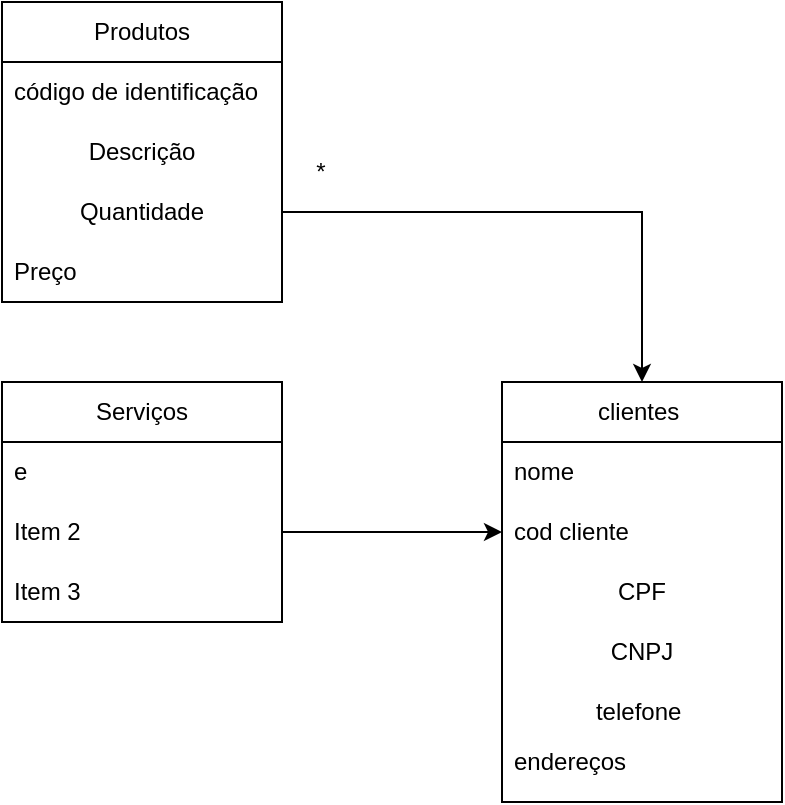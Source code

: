 <mxfile version="24.3.1" type="github">
  <diagram name="Página-1" id="wgDu8bDit7V0Aa7cr1EW">
    <mxGraphModel dx="662" dy="578" grid="1" gridSize="10" guides="1" tooltips="1" connect="1" arrows="1" fold="1" page="1" pageScale="1" pageWidth="827" pageHeight="1169" math="0" shadow="0">
      <root>
        <mxCell id="0" />
        <mxCell id="1" parent="0" />
        <mxCell id="LLCom29C0VGNnL8sZRsR-1" value="Produtos" style="swimlane;fontStyle=0;childLayout=stackLayout;horizontal=1;startSize=30;horizontalStack=0;resizeParent=1;resizeParentMax=0;resizeLast=0;collapsible=1;marginBottom=0;whiteSpace=wrap;html=1;" vertex="1" parent="1">
          <mxGeometry x="270" y="60" width="140" height="150" as="geometry" />
        </mxCell>
        <mxCell id="LLCom29C0VGNnL8sZRsR-2" value="código de identificação" style="text;strokeColor=none;fillColor=none;align=left;verticalAlign=middle;spacingLeft=4;spacingRight=4;overflow=hidden;points=[[0,0.5],[1,0.5]];portConstraint=eastwest;rotatable=0;whiteSpace=wrap;html=1;" vertex="1" parent="LLCom29C0VGNnL8sZRsR-1">
          <mxGeometry y="30" width="140" height="30" as="geometry" />
        </mxCell>
        <mxCell id="LLCom29C0VGNnL8sZRsR-6" value="Descrição" style="text;html=1;align=center;verticalAlign=middle;whiteSpace=wrap;rounded=0;" vertex="1" parent="LLCom29C0VGNnL8sZRsR-1">
          <mxGeometry y="60" width="140" height="30" as="geometry" />
        </mxCell>
        <mxCell id="LLCom29C0VGNnL8sZRsR-7" value="Quantidade" style="text;html=1;align=center;verticalAlign=middle;whiteSpace=wrap;rounded=0;" vertex="1" parent="LLCom29C0VGNnL8sZRsR-1">
          <mxGeometry y="90" width="140" height="30" as="geometry" />
        </mxCell>
        <mxCell id="LLCom29C0VGNnL8sZRsR-4" value="Preço" style="text;strokeColor=none;fillColor=none;align=left;verticalAlign=middle;spacingLeft=4;spacingRight=4;overflow=hidden;points=[[0,0.5],[1,0.5]];portConstraint=eastwest;rotatable=0;whiteSpace=wrap;html=1;" vertex="1" parent="LLCom29C0VGNnL8sZRsR-1">
          <mxGeometry y="120" width="140" height="30" as="geometry" />
        </mxCell>
        <mxCell id="LLCom29C0VGNnL8sZRsR-9" value="*" style="text;html=1;align=center;verticalAlign=middle;resizable=0;points=[];autosize=1;strokeColor=none;fillColor=none;" vertex="1" parent="1">
          <mxGeometry x="414" y="130" width="30" height="30" as="geometry" />
        </mxCell>
        <mxCell id="LLCom29C0VGNnL8sZRsR-10" value="Serviços" style="swimlane;fontStyle=0;childLayout=stackLayout;horizontal=1;startSize=30;horizontalStack=0;resizeParent=1;resizeParentMax=0;resizeLast=0;collapsible=1;marginBottom=0;whiteSpace=wrap;html=1;" vertex="1" parent="1">
          <mxGeometry x="270" y="250" width="140" height="120" as="geometry" />
        </mxCell>
        <mxCell id="LLCom29C0VGNnL8sZRsR-11" value="e" style="text;strokeColor=none;fillColor=none;align=left;verticalAlign=middle;spacingLeft=4;spacingRight=4;overflow=hidden;points=[[0,0.5],[1,0.5]];portConstraint=eastwest;rotatable=0;whiteSpace=wrap;html=1;" vertex="1" parent="LLCom29C0VGNnL8sZRsR-10">
          <mxGeometry y="30" width="140" height="30" as="geometry" />
        </mxCell>
        <mxCell id="LLCom29C0VGNnL8sZRsR-12" value="Item 2" style="text;strokeColor=none;fillColor=none;align=left;verticalAlign=middle;spacingLeft=4;spacingRight=4;overflow=hidden;points=[[0,0.5],[1,0.5]];portConstraint=eastwest;rotatable=0;whiteSpace=wrap;html=1;" vertex="1" parent="LLCom29C0VGNnL8sZRsR-10">
          <mxGeometry y="60" width="140" height="30" as="geometry" />
        </mxCell>
        <mxCell id="LLCom29C0VGNnL8sZRsR-13" value="Item 3" style="text;strokeColor=none;fillColor=none;align=left;verticalAlign=middle;spacingLeft=4;spacingRight=4;overflow=hidden;points=[[0,0.5],[1,0.5]];portConstraint=eastwest;rotatable=0;whiteSpace=wrap;html=1;" vertex="1" parent="LLCom29C0VGNnL8sZRsR-10">
          <mxGeometry y="90" width="140" height="30" as="geometry" />
        </mxCell>
        <mxCell id="LLCom29C0VGNnL8sZRsR-14" value="clientes&amp;nbsp;" style="swimlane;fontStyle=0;childLayout=stackLayout;horizontal=1;startSize=30;horizontalStack=0;resizeParent=1;resizeParentMax=0;resizeLast=0;collapsible=1;marginBottom=0;whiteSpace=wrap;html=1;" vertex="1" parent="1">
          <mxGeometry x="520" y="250" width="140" height="210" as="geometry" />
        </mxCell>
        <mxCell id="LLCom29C0VGNnL8sZRsR-15" value="nome&amp;nbsp;" style="text;strokeColor=none;fillColor=none;align=left;verticalAlign=middle;spacingLeft=4;spacingRight=4;overflow=hidden;points=[[0,0.5],[1,0.5]];portConstraint=eastwest;rotatable=0;whiteSpace=wrap;html=1;" vertex="1" parent="LLCom29C0VGNnL8sZRsR-14">
          <mxGeometry y="30" width="140" height="30" as="geometry" />
        </mxCell>
        <mxCell id="LLCom29C0VGNnL8sZRsR-16" value="cod cliente" style="text;strokeColor=none;fillColor=none;align=left;verticalAlign=middle;spacingLeft=4;spacingRight=4;overflow=hidden;points=[[0,0.5],[1,0.5]];portConstraint=eastwest;rotatable=0;whiteSpace=wrap;html=1;" vertex="1" parent="LLCom29C0VGNnL8sZRsR-14">
          <mxGeometry y="60" width="140" height="30" as="geometry" />
        </mxCell>
        <mxCell id="LLCom29C0VGNnL8sZRsR-21" value="CPF" style="text;html=1;align=center;verticalAlign=middle;whiteSpace=wrap;rounded=0;" vertex="1" parent="LLCom29C0VGNnL8sZRsR-14">
          <mxGeometry y="90" width="140" height="30" as="geometry" />
        </mxCell>
        <mxCell id="LLCom29C0VGNnL8sZRsR-20" value="CNPJ" style="text;html=1;align=center;verticalAlign=middle;whiteSpace=wrap;rounded=0;" vertex="1" parent="LLCom29C0VGNnL8sZRsR-14">
          <mxGeometry y="120" width="140" height="30" as="geometry" />
        </mxCell>
        <mxCell id="LLCom29C0VGNnL8sZRsR-19" value="telefone&amp;nbsp;" style="text;html=1;align=center;verticalAlign=middle;whiteSpace=wrap;rounded=0;" vertex="1" parent="LLCom29C0VGNnL8sZRsR-14">
          <mxGeometry y="150" width="140" height="30" as="geometry" />
        </mxCell>
        <mxCell id="LLCom29C0VGNnL8sZRsR-17" value="endereços&lt;div&gt;&lt;br&gt;&lt;/div&gt;" style="text;strokeColor=none;fillColor=none;align=left;verticalAlign=middle;spacingLeft=4;spacingRight=4;overflow=hidden;points=[[0,0.5],[1,0.5]];portConstraint=eastwest;rotatable=0;whiteSpace=wrap;html=1;" vertex="1" parent="LLCom29C0VGNnL8sZRsR-14">
          <mxGeometry y="180" width="140" height="30" as="geometry" />
        </mxCell>
        <mxCell id="LLCom29C0VGNnL8sZRsR-8" style="edgeStyle=orthogonalEdgeStyle;rounded=0;orthogonalLoop=1;jettySize=auto;html=1;entryX=0.5;entryY=0;entryDx=0;entryDy=0;" edge="1" parent="1" source="LLCom29C0VGNnL8sZRsR-7" target="LLCom29C0VGNnL8sZRsR-14">
          <mxGeometry relative="1" as="geometry">
            <mxPoint x="650" y="160" as="targetPoint" />
          </mxGeometry>
        </mxCell>
        <mxCell id="LLCom29C0VGNnL8sZRsR-18" style="edgeStyle=orthogonalEdgeStyle;rounded=0;orthogonalLoop=1;jettySize=auto;html=1;entryX=0;entryY=0.5;entryDx=0;entryDy=0;" edge="1" parent="1" source="LLCom29C0VGNnL8sZRsR-12" target="LLCom29C0VGNnL8sZRsR-16">
          <mxGeometry relative="1" as="geometry" />
        </mxCell>
      </root>
    </mxGraphModel>
  </diagram>
</mxfile>
